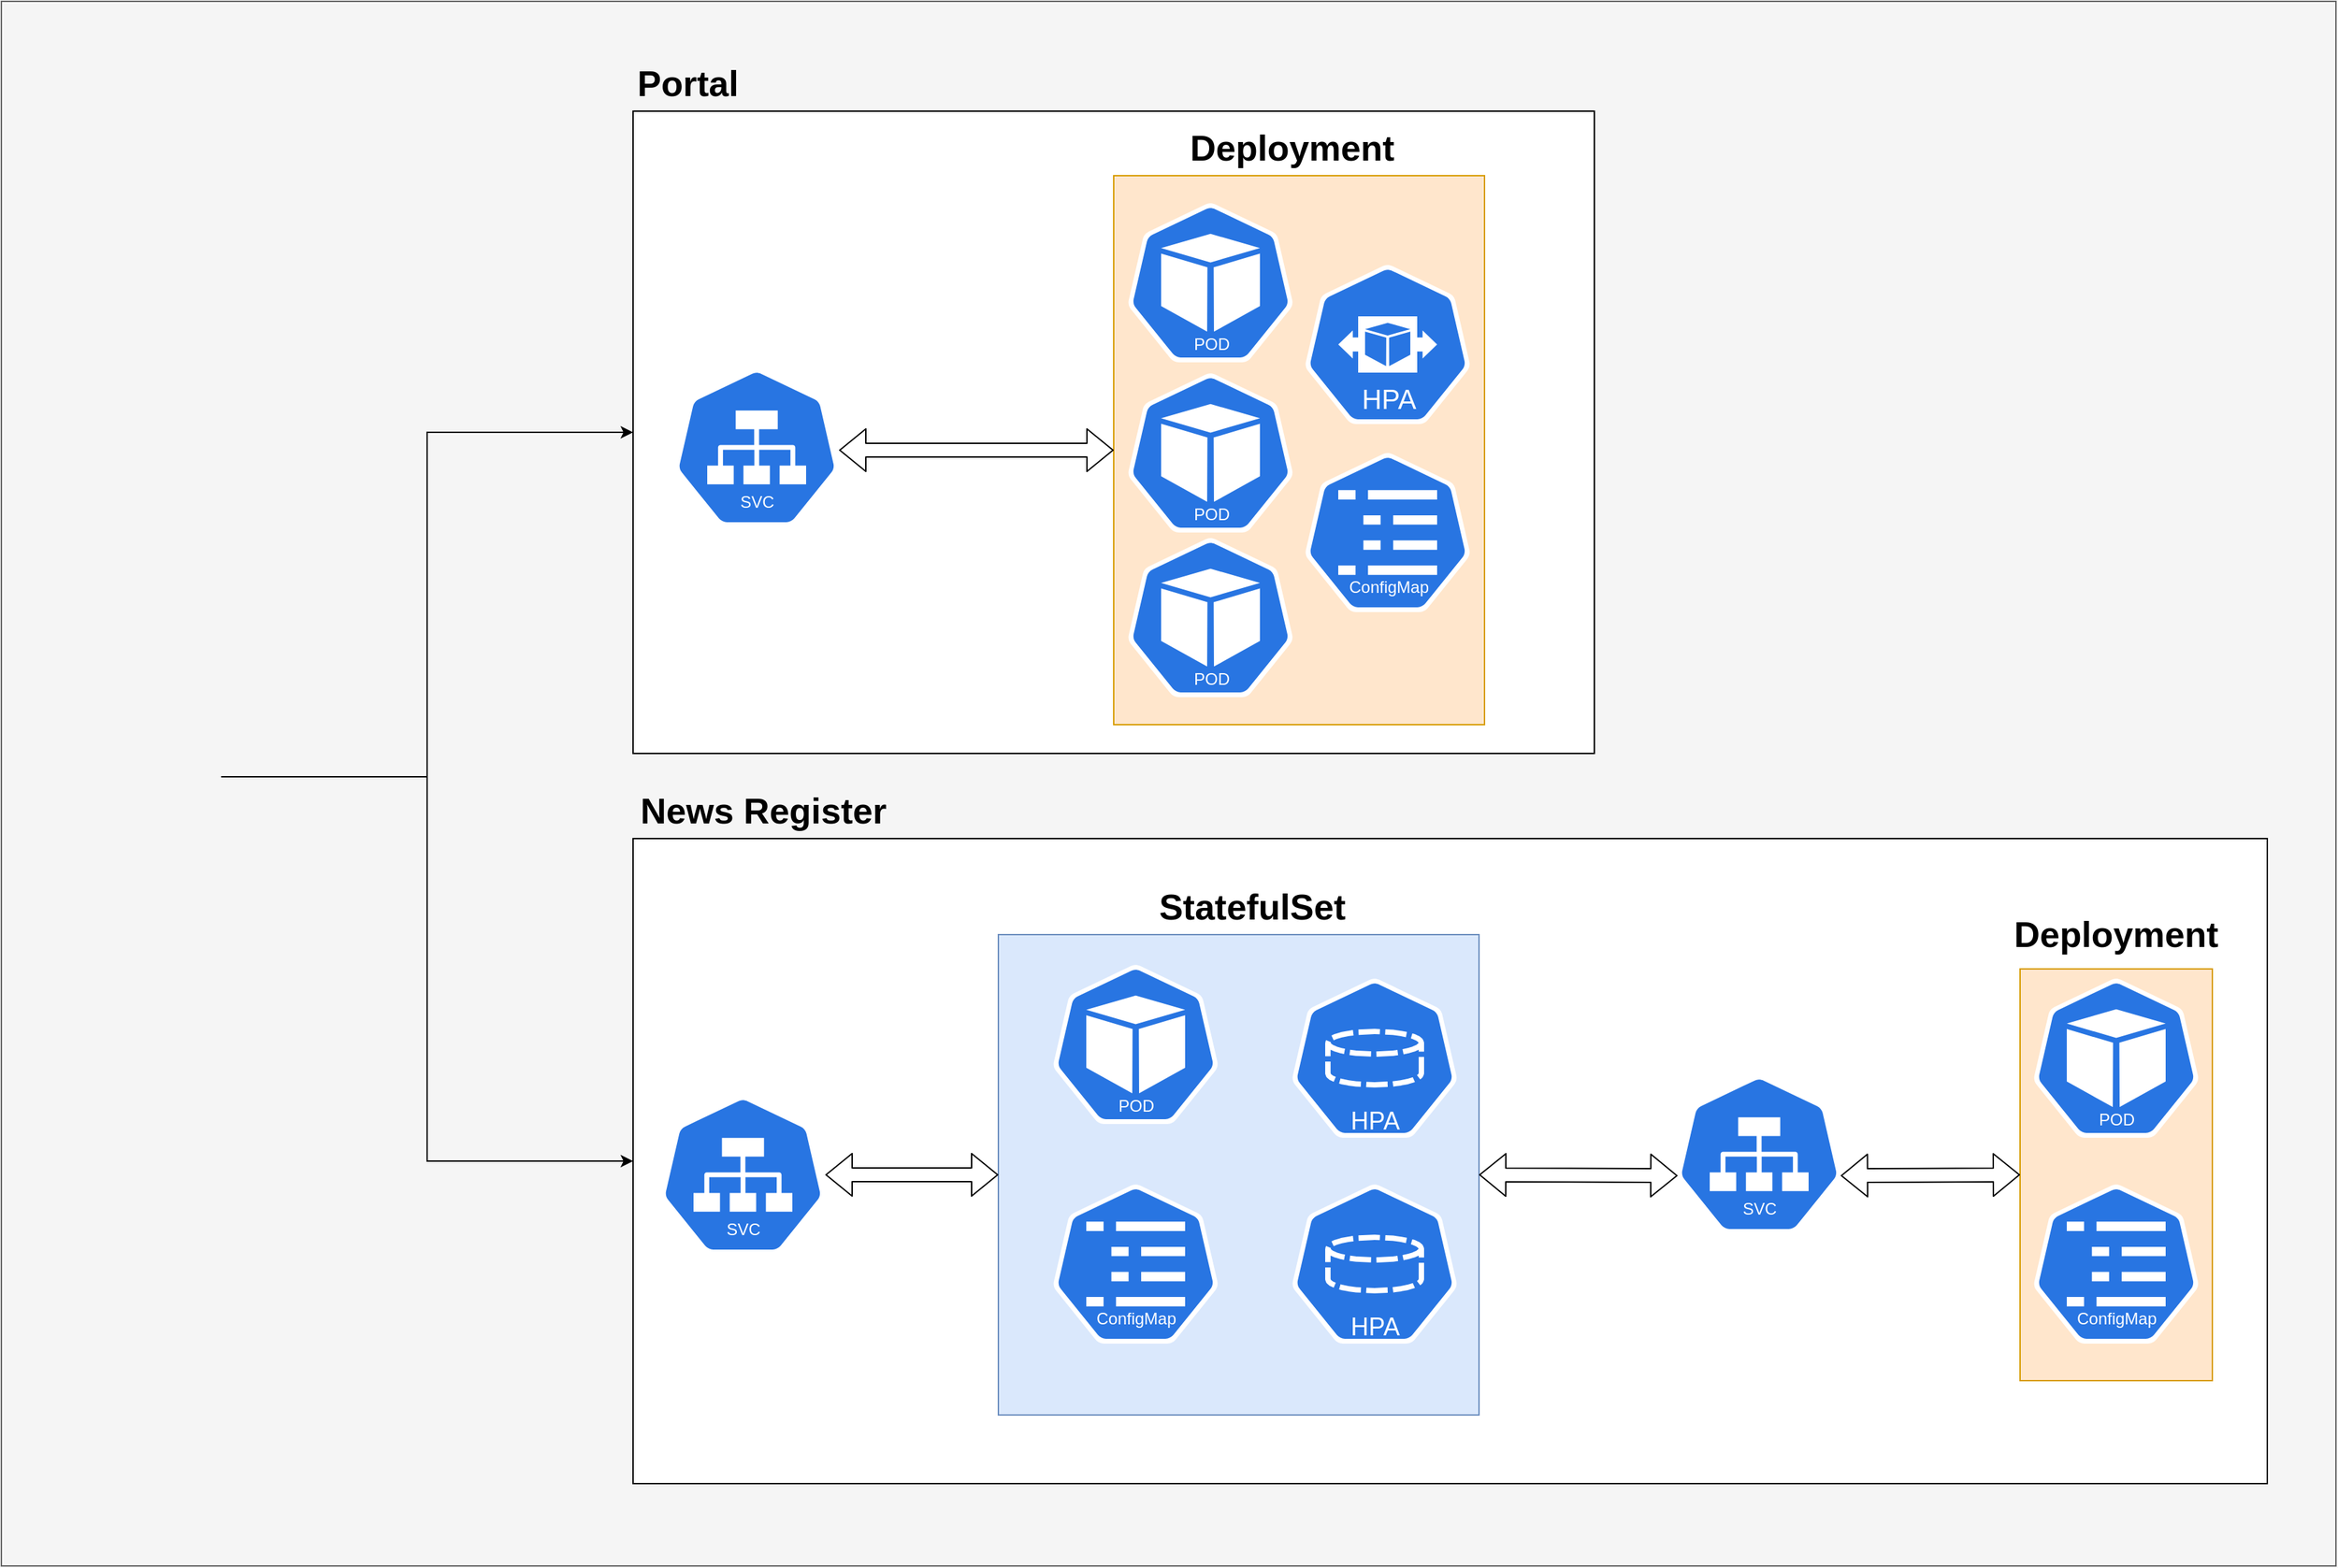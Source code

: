 <mxfile version="13.9.8" type="device"><diagram name="Page-1" id="9f46799a-70d6-7492-0946-bef42562c5a5"><mxGraphModel dx="3078" dy="1997" grid="1" gridSize="10" guides="1" tooltips="1" connect="1" arrows="1" fold="1" page="1" pageScale="1" pageWidth="1100" pageHeight="850" background="#F7F7F7" math="0" shadow="0"><root><mxCell id="0"/><mxCell id="1" parent="0"/><mxCell id="iod0vL-K9Xh0KKg1Eyi--1" value="" style="rounded=0;whiteSpace=wrap;html=1;fillColor=#f5f5f5;strokeColor=#666666;fontColor=#333333;" vertex="1" parent="1"><mxGeometry x="-260" y="-80" width="1700" height="1140" as="geometry"/></mxCell><mxCell id="iod0vL-K9Xh0KKg1Eyi--18" value="" style="rounded=0;whiteSpace=wrap;html=1;" vertex="1" parent="1"><mxGeometry x="200" y="530" width="1190" height="470" as="geometry"/></mxCell><mxCell id="iod0vL-K9Xh0KKg1Eyi--3" value="" style="rounded=0;whiteSpace=wrap;html=1;" vertex="1" parent="1"><mxGeometry x="200" width="700" height="468" as="geometry"/></mxCell><mxCell id="NleTqhrigeRR7vFfbUWP-1" value="SVC" style="html=1;dashed=0;whitespace=wrap;fillColor=#2875E2;strokeColor=#ffffff;points=[[0.005,0.63,0],[0.1,0.2,0],[0.9,0.2,0],[0.5,0,0],[0.995,0.63,0],[0.72,0.99,0],[0.5,1,0],[0.28,0.99,0]];shape=mxgraph.kubernetes.icon;prIcon=svc;spacingTop=80;fontColor=#FFFFFF;" parent="1" vertex="1"><mxGeometry x="230" y="185" width="120" height="120" as="geometry"/></mxCell><mxCell id="NleTqhrigeRR7vFfbUWP-3" value="" style="rounded=0;whiteSpace=wrap;html=1;fillColor=#ffe6cc;strokeColor=#d79b00;" parent="1" vertex="1"><mxGeometry x="550" y="47" width="270" height="400" as="geometry"/></mxCell><mxCell id="NleTqhrigeRR7vFfbUWP-4" value="POD" style="html=1;dashed=0;whitespace=wrap;fillColor=#2875E2;strokeColor=#ffffff;points=[[0.005,0.63,0],[0.1,0.2,0],[0.9,0.2,0],[0.5,0,0],[0.995,0.63,0],[0.72,0.99,0],[0.5,1,0],[0.28,0.99,0]];shape=mxgraph.kubernetes.icon;prIcon=pod;labelBackgroundColor=none;labelBorderColor=none;spacingTop=90;fontColor=#FFFFFF;" parent="1" vertex="1"><mxGeometry x="560.5" y="65" width="120" height="120" as="geometry"/></mxCell><mxCell id="NleTqhrigeRR7vFfbUWP-10" value="" style="rounded=0;whiteSpace=wrap;html=1;fillColor=#dae8fc;strokeColor=#6c8ebf;" parent="1" vertex="1"><mxGeometry x="466" y="600" width="350" height="350" as="geometry"/></mxCell><mxCell id="NleTqhrigeRR7vFfbUWP-24" value="ConfigMap" style="html=1;dashed=0;whitespace=wrap;fillColor=#2875E2;strokeColor=#ffffff;points=[[0.005,0.63,0],[0.1,0.2,0],[0.9,0.2,0],[0.5,0,0],[0.995,0.63,0],[0.72,0.99,0],[0.5,1,0],[0.28,0.99,0]];shape=mxgraph.kubernetes.icon;prIcon=cm;labelBackgroundColor=none;spacingTop=80;fontColor=#FFFFFF;" parent="1" vertex="1"><mxGeometry x="689.5" y="247" width="120" height="120" as="geometry"/></mxCell><mxCell id="NleTqhrigeRR7vFfbUWP-26" value="" style="rounded=0;whiteSpace=wrap;html=1;fillColor=#ffe6cc;strokeColor=#d79b00;" parent="1" vertex="1"><mxGeometry x="1210" y="625" width="140" height="300" as="geometry"/></mxCell><mxCell id="NleTqhrigeRR7vFfbUWP-29" value="HPA" style="html=1;dashed=0;whitespace=wrap;fillColor=#2875E2;strokeColor=#ffffff;points=[[0.005,0.63,0],[0.1,0.2,0],[0.9,0.2,0],[0.5,0,0],[0.995,0.63,0],[0.72,0.99,0],[0.5,1,0],[0.28,0.99,0]];shape=mxgraph.kubernetes.icon;prIcon=hpa;labelBackgroundColor=none;spacingBottom=2;spacingTop=80;fontSize=20;fontColor=#FFFFFF;" parent="1" vertex="1"><mxGeometry x="689.5" y="110" width="120" height="120" as="geometry"/></mxCell><mxCell id="NleTqhrigeRR7vFfbUWP-30" value="&lt;span style=&quot;font-size: 26px&quot;&gt;News Register&lt;/span&gt;" style="text;html=1;strokeColor=none;fillColor=none;align=center;verticalAlign=middle;whiteSpace=wrap;rounded=0;labelBackgroundColor=none;fontStyle=1" parent="1" vertex="1"><mxGeometry x="200" y="500" width="190" height="20" as="geometry"/></mxCell><mxCell id="NleTqhrigeRR7vFfbUWP-31" value="POD" style="html=1;dashed=0;whitespace=wrap;fillColor=#2875E2;strokeColor=#ffffff;points=[[0.005,0.63,0],[0.1,0.2,0],[0.9,0.2,0],[0.5,0,0],[0.995,0.63,0],[0.72,0.99,0],[0.5,1,0],[0.28,0.99,0]];shape=mxgraph.kubernetes.icon;prIcon=pod;labelBackgroundColor=none;labelBorderColor=none;spacingTop=90;fontColor=#FFFFFF;" parent="1" vertex="1"><mxGeometry x="560.5" y="189" width="120" height="120" as="geometry"/></mxCell><mxCell id="NleTqhrigeRR7vFfbUWP-32" value="POD" style="html=1;dashed=0;whitespace=wrap;fillColor=#2875E2;strokeColor=#ffffff;points=[[0.005,0.63,0],[0.1,0.2,0],[0.9,0.2,0],[0.5,0,0],[0.995,0.63,0],[0.72,0.99,0],[0.5,1,0],[0.28,0.99,0]];shape=mxgraph.kubernetes.icon;prIcon=pod;labelBackgroundColor=none;labelBorderColor=none;spacingTop=90;fontColor=#FFFFFF;" parent="1" vertex="1"><mxGeometry x="560.5" y="309" width="120" height="120" as="geometry"/></mxCell><mxCell id="NleTqhrigeRR7vFfbUWP-33" value="POD" style="html=1;dashed=0;whitespace=wrap;fillColor=#2875E2;strokeColor=#ffffff;points=[[0.005,0.63,0],[0.1,0.2,0],[0.9,0.2,0],[0.5,0,0],[0.995,0.63,0],[0.72,0.99,0],[0.5,1,0],[0.28,0.99,0]];shape=mxgraph.kubernetes.icon;prIcon=pod;labelBackgroundColor=none;labelBorderColor=none;spacingTop=90;fontColor=#FFFFFF;" parent="1" vertex="1"><mxGeometry x="506" y="620" width="120" height="120" as="geometry"/></mxCell><mxCell id="NleTqhrigeRR7vFfbUWP-34" value="POD" style="html=1;dashed=0;whitespace=wrap;fillColor=#2875E2;strokeColor=#ffffff;points=[[0.005,0.63,0],[0.1,0.2,0],[0.9,0.2,0],[0.5,0,0],[0.995,0.63,0],[0.72,0.99,0],[0.5,1,0],[0.28,0.99,0]];shape=mxgraph.kubernetes.icon;prIcon=pod;labelBackgroundColor=none;labelBorderColor=none;spacingTop=90;fontColor=#FFFFFF;" parent="1" vertex="1"><mxGeometry x="1220" y="630" width="120" height="120" as="geometry"/></mxCell><mxCell id="NleTqhrigeRR7vFfbUWP-35" value="SVC" style="html=1;dashed=0;whitespace=wrap;fillColor=#2875E2;strokeColor=#ffffff;points=[[0.005,0.63,0],[0.1,0.2,0],[0.9,0.2,0],[0.5,0,0],[0.995,0.63,0],[0.72,0.99,0],[0.5,1,0],[0.28,0.99,0]];shape=mxgraph.kubernetes.icon;prIcon=svc;spacingTop=80;fontColor=#FFFFFF;" parent="1" vertex="1"><mxGeometry x="220" y="715" width="120" height="120" as="geometry"/></mxCell><mxCell id="NleTqhrigeRR7vFfbUWP-36" value="SVC" style="html=1;dashed=0;whitespace=wrap;fillColor=#2875E2;strokeColor=#ffffff;points=[[0.005,0.63,0],[0.1,0.2,0],[0.9,0.2,0],[0.5,0,0],[0.995,0.63,0],[0.72,0.99,0],[0.5,1,0],[0.28,0.99,0]];shape=mxgraph.kubernetes.icon;prIcon=svc;spacingTop=80;fontColor=#FFFFFF;" parent="1" vertex="1"><mxGeometry x="960" y="700" width="120" height="120" as="geometry"/></mxCell><mxCell id="NleTqhrigeRR7vFfbUWP-37" value="&lt;font style=&quot;font-size: 26px&quot;&gt;Deployment&lt;/font&gt;" style="text;html=1;strokeColor=none;fillColor=none;align=center;verticalAlign=middle;whiteSpace=wrap;rounded=0;labelBackgroundColor=none;fontStyle=1" parent="1" vertex="1"><mxGeometry x="610" y="17" width="140" height="20" as="geometry"/></mxCell><mxCell id="NleTqhrigeRR7vFfbUWP-38" value="&lt;font style=&quot;font-size: 26px&quot;&gt;Deployment&lt;/font&gt;" style="text;html=1;strokeColor=none;fillColor=none;align=center;verticalAlign=middle;whiteSpace=wrap;rounded=0;labelBackgroundColor=none;fontStyle=1" parent="1" vertex="1"><mxGeometry x="1210" y="590" width="140" height="20" as="geometry"/></mxCell><mxCell id="NleTqhrigeRR7vFfbUWP-39" value="ConfigMap" style="html=1;dashed=0;whitespace=wrap;fillColor=#2875E2;strokeColor=#ffffff;points=[[0.005,0.63,0],[0.1,0.2,0],[0.9,0.2,0],[0.5,0,0],[0.995,0.63,0],[0.72,0.99,0],[0.5,1,0],[0.28,0.99,0]];shape=mxgraph.kubernetes.icon;prIcon=cm;labelBackgroundColor=none;spacingTop=80;fontColor=#FFFFFF;" parent="1" vertex="1"><mxGeometry x="506" y="780" width="120" height="120" as="geometry"/></mxCell><mxCell id="NleTqhrigeRR7vFfbUWP-40" value="ConfigMap" style="html=1;dashed=0;whitespace=wrap;fillColor=#2875E2;strokeColor=#ffffff;points=[[0.005,0.63,0],[0.1,0.2,0],[0.9,0.2,0],[0.5,0,0],[0.995,0.63,0],[0.72,0.99,0],[0.5,1,0],[0.28,0.99,0]];shape=mxgraph.kubernetes.icon;prIcon=cm;labelBackgroundColor=none;spacingTop=80;fontColor=#FFFFFF;" parent="1" vertex="1"><mxGeometry x="1220" y="780" width="120" height="120" as="geometry"/></mxCell><mxCell id="NleTqhrigeRR7vFfbUWP-42" style="edgeStyle=orthogonalEdgeStyle;rounded=0;orthogonalLoop=1;jettySize=auto;html=1;fontSize=20;fontColor=#FFFFFF;" parent="1" source="NleTqhrigeRR7vFfbUWP-41" target="iod0vL-K9Xh0KKg1Eyi--3" edge="1"><mxGeometry relative="1" as="geometry"/></mxCell><mxCell id="NleTqhrigeRR7vFfbUWP-43" style="edgeStyle=orthogonalEdgeStyle;rounded=0;orthogonalLoop=1;jettySize=auto;html=1;fontSize=20;fontColor=#FFFFFF;" parent="1" source="NleTqhrigeRR7vFfbUWP-41" target="iod0vL-K9Xh0KKg1Eyi--18" edge="1"><mxGeometry relative="1" as="geometry"/></mxCell><mxCell id="NleTqhrigeRR7vFfbUWP-41" value="" style="shape=image;html=1;verticalAlign=top;verticalLabelPosition=bottom;labelBackgroundColor=#ffffff;imageAspect=0;aspect=fixed;image=https://cdn3.iconfinder.com/data/icons/glypho-free/64/laptop-128.png;fillColor=#ffffff;fontSize=20;fontColor=#FFFFFF;" parent="1" vertex="1"><mxGeometry x="-230" y="420" width="130" height="130" as="geometry"/></mxCell><mxCell id="iod0vL-K9Xh0KKg1Eyi--7" value="&lt;br&gt;&lt;br&gt;&lt;br&gt;&lt;br&gt;&lt;br&gt;&lt;font color=&quot;#ffffff&quot; style=&quot;font-size: 18px&quot;&gt;&lt;br&gt;HPA&lt;/font&gt;" style="html=1;dashed=0;whitespace=wrap;fillColor=#2875E2;strokeColor=#ffffff;points=[[0.005,0.63,0],[0.1,0.2,0],[0.9,0.2,0],[0.5,0,0],[0.995,0.63,0],[0.72,0.99,0],[0.5,1,0],[0.28,0.99,0]];shape=mxgraph.kubernetes.icon;prIcon=pvc" vertex="1" parent="1"><mxGeometry x="680" y="780" width="120" height="120" as="geometry"/></mxCell><mxCell id="iod0vL-K9Xh0KKg1Eyi--12" value="&lt;br&gt;&lt;br&gt;&lt;br&gt;&lt;br&gt;&lt;br&gt;&lt;font color=&quot;#ffffff&quot; style=&quot;font-size: 18px&quot;&gt;&lt;br&gt;HPA&lt;/font&gt;" style="html=1;dashed=0;whitespace=wrap;fillColor=#2875E2;strokeColor=#ffffff;points=[[0.005,0.63,0],[0.1,0.2,0],[0.9,0.2,0],[0.5,0,0],[0.995,0.63,0],[0.72,0.99,0],[0.5,1,0],[0.28,0.99,0]];shape=mxgraph.kubernetes.icon;prIcon=pvc" vertex="1" parent="1"><mxGeometry x="680" y="630" width="120" height="120" as="geometry"/></mxCell><mxCell id="iod0vL-K9Xh0KKg1Eyi--13" value="" style="shape=flexArrow;endArrow=classic;startArrow=classic;html=1;entryX=0.005;entryY=0.63;entryDx=0;entryDy=0;entryPerimeter=0;exitX=1;exitY=0.5;exitDx=0;exitDy=0;" edge="1" parent="1" source="NleTqhrigeRR7vFfbUWP-10" target="NleTqhrigeRR7vFfbUWP-36"><mxGeometry width="50" height="50" relative="1" as="geometry"><mxPoint x="810" y="690" as="sourcePoint"/><mxPoint x="860" y="640" as="targetPoint"/></mxGeometry></mxCell><mxCell id="iod0vL-K9Xh0KKg1Eyi--14" value="" style="shape=flexArrow;endArrow=classic;startArrow=classic;html=1;entryX=0;entryY=0.5;entryDx=0;entryDy=0;exitX=0.995;exitY=0.63;exitDx=0;exitDy=0;exitPerimeter=0;" edge="1" parent="1" source="NleTqhrigeRR7vFfbUWP-36" target="NleTqhrigeRR7vFfbUWP-26"><mxGeometry width="50" height="50" relative="1" as="geometry"><mxPoint x="810" y="690" as="sourcePoint"/><mxPoint x="860" y="640" as="targetPoint"/><Array as="points"/></mxGeometry></mxCell><mxCell id="iod0vL-K9Xh0KKg1Eyi--15" value="" style="shape=flexArrow;endArrow=classic;startArrow=classic;html=1;entryX=0;entryY=0.5;entryDx=0;entryDy=0;" edge="1" parent="1" target="NleTqhrigeRR7vFfbUWP-10"><mxGeometry width="50" height="50" relative="1" as="geometry"><mxPoint x="340" y="775" as="sourcePoint"/><mxPoint x="360" y="770" as="targetPoint"/></mxGeometry></mxCell><mxCell id="iod0vL-K9Xh0KKg1Eyi--16" value="" style="shape=flexArrow;endArrow=classic;startArrow=classic;html=1;entryX=0;entryY=0.5;entryDx=0;entryDy=0;" edge="1" parent="1" target="NleTqhrigeRR7vFfbUWP-3"><mxGeometry width="50" height="50" relative="1" as="geometry"><mxPoint x="350" y="247" as="sourcePoint"/><mxPoint x="420" y="260" as="targetPoint"/></mxGeometry></mxCell><mxCell id="iod0vL-K9Xh0KKg1Eyi--21" value="&lt;font style=&quot;font-size: 26px&quot;&gt;Portal&lt;/font&gt;" style="text;html=1;strokeColor=none;fillColor=none;align=center;verticalAlign=middle;whiteSpace=wrap;rounded=0;labelBackgroundColor=none;fontStyle=1" vertex="1" parent="1"><mxGeometry x="170" y="-30" width="140" height="20" as="geometry"/></mxCell><mxCell id="iod0vL-K9Xh0KKg1Eyi--23" value="&lt;font style=&quot;font-size: 26px&quot;&gt;StatefulSet&lt;/font&gt;" style="text;html=1;strokeColor=none;fillColor=none;align=center;verticalAlign=middle;whiteSpace=wrap;rounded=0;labelBackgroundColor=none;fontStyle=1" vertex="1" parent="1"><mxGeometry x="581" y="570" width="140" height="20" as="geometry"/></mxCell></root></mxGraphModel></diagram></mxfile>